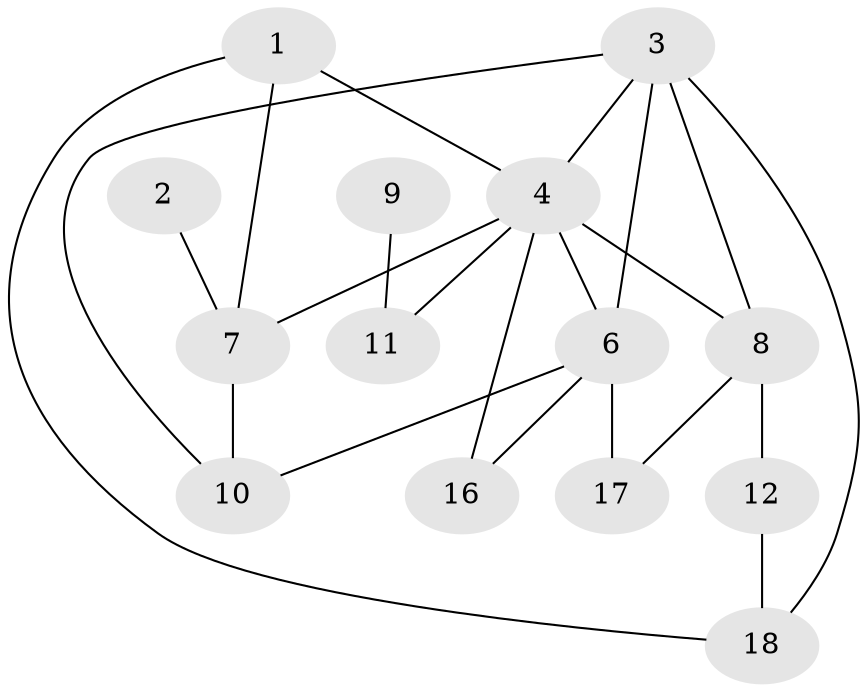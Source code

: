 // original degree distribution, {5: 0.04838709677419355, 2: 0.3870967741935484, 1: 0.1935483870967742, 3: 0.20967741935483872, 0: 0.04838709677419355, 4: 0.08064516129032258, 6: 0.03225806451612903}
// Generated by graph-tools (version 1.1) at 2025/48/03/04/25 22:48:13]
// undirected, 14 vertices, 22 edges
graph export_dot {
  node [color=gray90,style=filled];
  1;
  2;
  3;
  4;
  6;
  7;
  8;
  9;
  10;
  11;
  12;
  16;
  17;
  18;
  1 -- 4 [weight=2.0];
  1 -- 7 [weight=2.0];
  1 -- 18 [weight=1.0];
  2 -- 7 [weight=1.0];
  3 -- 4 [weight=1.0];
  3 -- 6 [weight=1.0];
  3 -- 8 [weight=1.0];
  3 -- 10 [weight=1.0];
  3 -- 18 [weight=1.0];
  4 -- 6 [weight=2.0];
  4 -- 7 [weight=3.0];
  4 -- 8 [weight=2.0];
  4 -- 11 [weight=1.0];
  4 -- 16 [weight=1.0];
  6 -- 10 [weight=1.0];
  6 -- 16 [weight=1.0];
  6 -- 17 [weight=1.0];
  7 -- 10 [weight=2.0];
  8 -- 12 [weight=1.0];
  8 -- 17 [weight=1.0];
  9 -- 11 [weight=1.0];
  12 -- 18 [weight=1.0];
}
